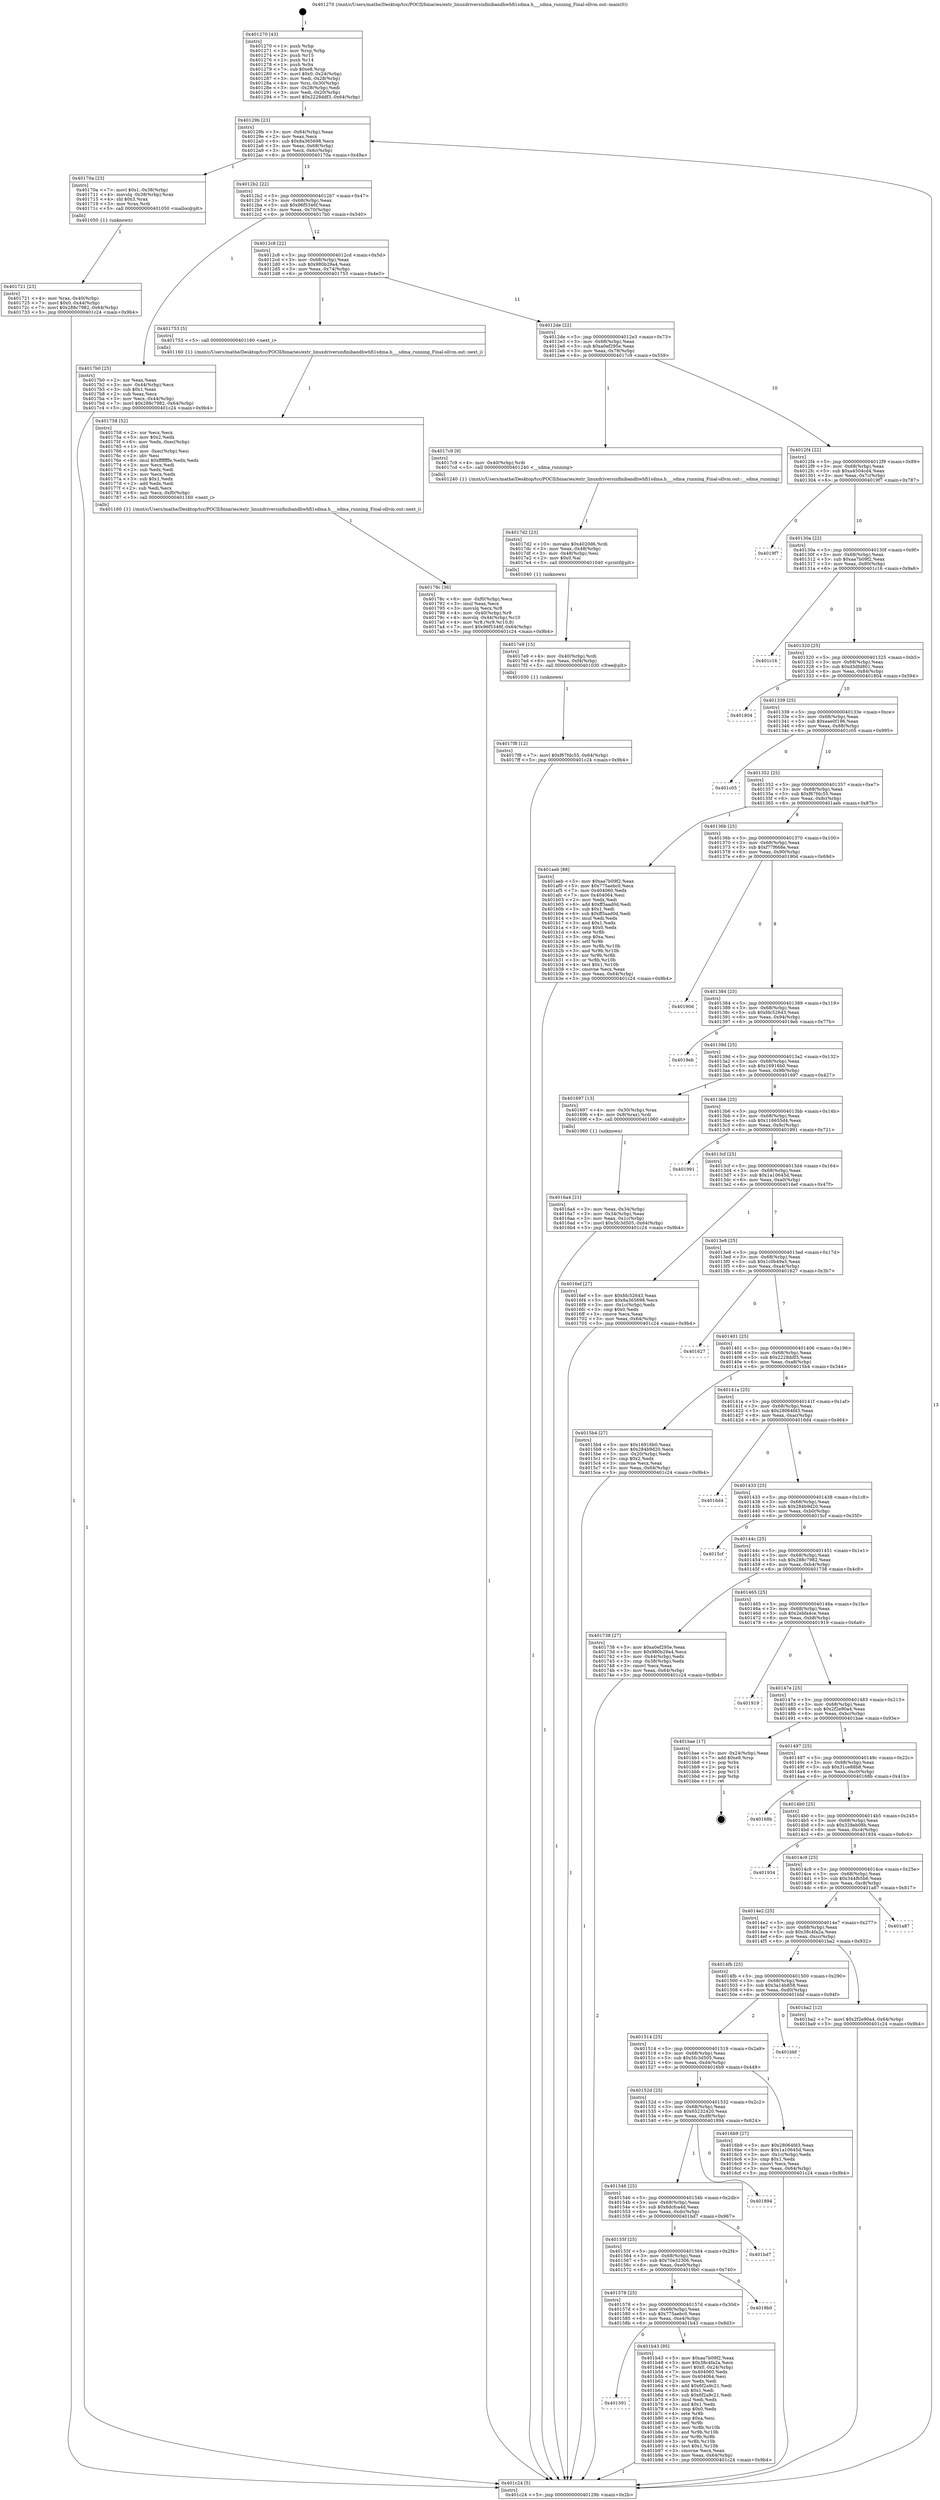 digraph "0x401270" {
  label = "0x401270 (/mnt/c/Users/mathe/Desktop/tcc/POCII/binaries/extr_linuxdriversinfinibandhwhfi1sdma.h___sdma_running_Final-ollvm.out::main(0))"
  labelloc = "t"
  node[shape=record]

  Entry [label="",width=0.3,height=0.3,shape=circle,fillcolor=black,style=filled]
  "0x40129b" [label="{
     0x40129b [23]\l
     | [instrs]\l
     &nbsp;&nbsp;0x40129b \<+3\>: mov -0x64(%rbp),%eax\l
     &nbsp;&nbsp;0x40129e \<+2\>: mov %eax,%ecx\l
     &nbsp;&nbsp;0x4012a0 \<+6\>: sub $0x8a365698,%ecx\l
     &nbsp;&nbsp;0x4012a6 \<+3\>: mov %eax,-0x68(%rbp)\l
     &nbsp;&nbsp;0x4012a9 \<+3\>: mov %ecx,-0x6c(%rbp)\l
     &nbsp;&nbsp;0x4012ac \<+6\>: je 000000000040170a \<main+0x49a\>\l
  }"]
  "0x40170a" [label="{
     0x40170a [23]\l
     | [instrs]\l
     &nbsp;&nbsp;0x40170a \<+7\>: movl $0x1,-0x38(%rbp)\l
     &nbsp;&nbsp;0x401711 \<+4\>: movslq -0x38(%rbp),%rax\l
     &nbsp;&nbsp;0x401715 \<+4\>: shl $0x3,%rax\l
     &nbsp;&nbsp;0x401719 \<+3\>: mov %rax,%rdi\l
     &nbsp;&nbsp;0x40171c \<+5\>: call 0000000000401050 \<malloc@plt\>\l
     | [calls]\l
     &nbsp;&nbsp;0x401050 \{1\} (unknown)\l
  }"]
  "0x4012b2" [label="{
     0x4012b2 [22]\l
     | [instrs]\l
     &nbsp;&nbsp;0x4012b2 \<+5\>: jmp 00000000004012b7 \<main+0x47\>\l
     &nbsp;&nbsp;0x4012b7 \<+3\>: mov -0x68(%rbp),%eax\l
     &nbsp;&nbsp;0x4012ba \<+5\>: sub $0x96f5346f,%eax\l
     &nbsp;&nbsp;0x4012bf \<+3\>: mov %eax,-0x70(%rbp)\l
     &nbsp;&nbsp;0x4012c2 \<+6\>: je 00000000004017b0 \<main+0x540\>\l
  }"]
  Exit [label="",width=0.3,height=0.3,shape=circle,fillcolor=black,style=filled,peripheries=2]
  "0x4017b0" [label="{
     0x4017b0 [25]\l
     | [instrs]\l
     &nbsp;&nbsp;0x4017b0 \<+2\>: xor %eax,%eax\l
     &nbsp;&nbsp;0x4017b2 \<+3\>: mov -0x44(%rbp),%ecx\l
     &nbsp;&nbsp;0x4017b5 \<+3\>: sub $0x1,%eax\l
     &nbsp;&nbsp;0x4017b8 \<+2\>: sub %eax,%ecx\l
     &nbsp;&nbsp;0x4017ba \<+3\>: mov %ecx,-0x44(%rbp)\l
     &nbsp;&nbsp;0x4017bd \<+7\>: movl $0x288c7982,-0x64(%rbp)\l
     &nbsp;&nbsp;0x4017c4 \<+5\>: jmp 0000000000401c24 \<main+0x9b4\>\l
  }"]
  "0x4012c8" [label="{
     0x4012c8 [22]\l
     | [instrs]\l
     &nbsp;&nbsp;0x4012c8 \<+5\>: jmp 00000000004012cd \<main+0x5d\>\l
     &nbsp;&nbsp;0x4012cd \<+3\>: mov -0x68(%rbp),%eax\l
     &nbsp;&nbsp;0x4012d0 \<+5\>: sub $0x980b29a4,%eax\l
     &nbsp;&nbsp;0x4012d5 \<+3\>: mov %eax,-0x74(%rbp)\l
     &nbsp;&nbsp;0x4012d8 \<+6\>: je 0000000000401753 \<main+0x4e3\>\l
  }"]
  "0x401591" [label="{
     0x401591\l
  }", style=dashed]
  "0x401753" [label="{
     0x401753 [5]\l
     | [instrs]\l
     &nbsp;&nbsp;0x401753 \<+5\>: call 0000000000401160 \<next_i\>\l
     | [calls]\l
     &nbsp;&nbsp;0x401160 \{1\} (/mnt/c/Users/mathe/Desktop/tcc/POCII/binaries/extr_linuxdriversinfinibandhwhfi1sdma.h___sdma_running_Final-ollvm.out::next_i)\l
  }"]
  "0x4012de" [label="{
     0x4012de [22]\l
     | [instrs]\l
     &nbsp;&nbsp;0x4012de \<+5\>: jmp 00000000004012e3 \<main+0x73\>\l
     &nbsp;&nbsp;0x4012e3 \<+3\>: mov -0x68(%rbp),%eax\l
     &nbsp;&nbsp;0x4012e6 \<+5\>: sub $0xa0ef295e,%eax\l
     &nbsp;&nbsp;0x4012eb \<+3\>: mov %eax,-0x78(%rbp)\l
     &nbsp;&nbsp;0x4012ee \<+6\>: je 00000000004017c9 \<main+0x559\>\l
  }"]
  "0x401b43" [label="{
     0x401b43 [95]\l
     | [instrs]\l
     &nbsp;&nbsp;0x401b43 \<+5\>: mov $0xaa7b09f2,%eax\l
     &nbsp;&nbsp;0x401b48 \<+5\>: mov $0x38c4fa2a,%ecx\l
     &nbsp;&nbsp;0x401b4d \<+7\>: movl $0x0,-0x24(%rbp)\l
     &nbsp;&nbsp;0x401b54 \<+7\>: mov 0x404060,%edx\l
     &nbsp;&nbsp;0x401b5b \<+7\>: mov 0x404064,%esi\l
     &nbsp;&nbsp;0x401b62 \<+2\>: mov %edx,%edi\l
     &nbsp;&nbsp;0x401b64 \<+6\>: add $0x6f2a9c21,%edi\l
     &nbsp;&nbsp;0x401b6a \<+3\>: sub $0x1,%edi\l
     &nbsp;&nbsp;0x401b6d \<+6\>: sub $0x6f2a9c21,%edi\l
     &nbsp;&nbsp;0x401b73 \<+3\>: imul %edi,%edx\l
     &nbsp;&nbsp;0x401b76 \<+3\>: and $0x1,%edx\l
     &nbsp;&nbsp;0x401b79 \<+3\>: cmp $0x0,%edx\l
     &nbsp;&nbsp;0x401b7c \<+4\>: sete %r8b\l
     &nbsp;&nbsp;0x401b80 \<+3\>: cmp $0xa,%esi\l
     &nbsp;&nbsp;0x401b83 \<+4\>: setl %r9b\l
     &nbsp;&nbsp;0x401b87 \<+3\>: mov %r8b,%r10b\l
     &nbsp;&nbsp;0x401b8a \<+3\>: and %r9b,%r10b\l
     &nbsp;&nbsp;0x401b8d \<+3\>: xor %r9b,%r8b\l
     &nbsp;&nbsp;0x401b90 \<+3\>: or %r8b,%r10b\l
     &nbsp;&nbsp;0x401b93 \<+4\>: test $0x1,%r10b\l
     &nbsp;&nbsp;0x401b97 \<+3\>: cmovne %ecx,%eax\l
     &nbsp;&nbsp;0x401b9a \<+3\>: mov %eax,-0x64(%rbp)\l
     &nbsp;&nbsp;0x401b9d \<+5\>: jmp 0000000000401c24 \<main+0x9b4\>\l
  }"]
  "0x4017c9" [label="{
     0x4017c9 [9]\l
     | [instrs]\l
     &nbsp;&nbsp;0x4017c9 \<+4\>: mov -0x40(%rbp),%rdi\l
     &nbsp;&nbsp;0x4017cd \<+5\>: call 0000000000401240 \<__sdma_running\>\l
     | [calls]\l
     &nbsp;&nbsp;0x401240 \{1\} (/mnt/c/Users/mathe/Desktop/tcc/POCII/binaries/extr_linuxdriversinfinibandhwhfi1sdma.h___sdma_running_Final-ollvm.out::__sdma_running)\l
  }"]
  "0x4012f4" [label="{
     0x4012f4 [22]\l
     | [instrs]\l
     &nbsp;&nbsp;0x4012f4 \<+5\>: jmp 00000000004012f9 \<main+0x89\>\l
     &nbsp;&nbsp;0x4012f9 \<+3\>: mov -0x68(%rbp),%eax\l
     &nbsp;&nbsp;0x4012fc \<+5\>: sub $0xa4504cd4,%eax\l
     &nbsp;&nbsp;0x401301 \<+3\>: mov %eax,-0x7c(%rbp)\l
     &nbsp;&nbsp;0x401304 \<+6\>: je 00000000004019f7 \<main+0x787\>\l
  }"]
  "0x401578" [label="{
     0x401578 [25]\l
     | [instrs]\l
     &nbsp;&nbsp;0x401578 \<+5\>: jmp 000000000040157d \<main+0x30d\>\l
     &nbsp;&nbsp;0x40157d \<+3\>: mov -0x68(%rbp),%eax\l
     &nbsp;&nbsp;0x401580 \<+5\>: sub $0x775aebc0,%eax\l
     &nbsp;&nbsp;0x401585 \<+6\>: mov %eax,-0xe4(%rbp)\l
     &nbsp;&nbsp;0x40158b \<+6\>: je 0000000000401b43 \<main+0x8d3\>\l
  }"]
  "0x4019f7" [label="{
     0x4019f7\l
  }", style=dashed]
  "0x40130a" [label="{
     0x40130a [22]\l
     | [instrs]\l
     &nbsp;&nbsp;0x40130a \<+5\>: jmp 000000000040130f \<main+0x9f\>\l
     &nbsp;&nbsp;0x40130f \<+3\>: mov -0x68(%rbp),%eax\l
     &nbsp;&nbsp;0x401312 \<+5\>: sub $0xaa7b09f2,%eax\l
     &nbsp;&nbsp;0x401317 \<+3\>: mov %eax,-0x80(%rbp)\l
     &nbsp;&nbsp;0x40131a \<+6\>: je 0000000000401c16 \<main+0x9a6\>\l
  }"]
  "0x4019b0" [label="{
     0x4019b0\l
  }", style=dashed]
  "0x401c16" [label="{
     0x401c16\l
  }", style=dashed]
  "0x401320" [label="{
     0x401320 [25]\l
     | [instrs]\l
     &nbsp;&nbsp;0x401320 \<+5\>: jmp 0000000000401325 \<main+0xb5\>\l
     &nbsp;&nbsp;0x401325 \<+3\>: mov -0x68(%rbp),%eax\l
     &nbsp;&nbsp;0x401328 \<+5\>: sub $0xd3dfd801,%eax\l
     &nbsp;&nbsp;0x40132d \<+6\>: mov %eax,-0x84(%rbp)\l
     &nbsp;&nbsp;0x401333 \<+6\>: je 0000000000401804 \<main+0x594\>\l
  }"]
  "0x40155f" [label="{
     0x40155f [25]\l
     | [instrs]\l
     &nbsp;&nbsp;0x40155f \<+5\>: jmp 0000000000401564 \<main+0x2f4\>\l
     &nbsp;&nbsp;0x401564 \<+3\>: mov -0x68(%rbp),%eax\l
     &nbsp;&nbsp;0x401567 \<+5\>: sub $0x70e32306,%eax\l
     &nbsp;&nbsp;0x40156c \<+6\>: mov %eax,-0xe0(%rbp)\l
     &nbsp;&nbsp;0x401572 \<+6\>: je 00000000004019b0 \<main+0x740\>\l
  }"]
  "0x401804" [label="{
     0x401804\l
  }", style=dashed]
  "0x401339" [label="{
     0x401339 [25]\l
     | [instrs]\l
     &nbsp;&nbsp;0x401339 \<+5\>: jmp 000000000040133e \<main+0xce\>\l
     &nbsp;&nbsp;0x40133e \<+3\>: mov -0x68(%rbp),%eax\l
     &nbsp;&nbsp;0x401341 \<+5\>: sub $0xeae0f196,%eax\l
     &nbsp;&nbsp;0x401346 \<+6\>: mov %eax,-0x88(%rbp)\l
     &nbsp;&nbsp;0x40134c \<+6\>: je 0000000000401c05 \<main+0x995\>\l
  }"]
  "0x401bd7" [label="{
     0x401bd7\l
  }", style=dashed]
  "0x401c05" [label="{
     0x401c05\l
  }", style=dashed]
  "0x401352" [label="{
     0x401352 [25]\l
     | [instrs]\l
     &nbsp;&nbsp;0x401352 \<+5\>: jmp 0000000000401357 \<main+0xe7\>\l
     &nbsp;&nbsp;0x401357 \<+3\>: mov -0x68(%rbp),%eax\l
     &nbsp;&nbsp;0x40135a \<+5\>: sub $0xf67fdc55,%eax\l
     &nbsp;&nbsp;0x40135f \<+6\>: mov %eax,-0x8c(%rbp)\l
     &nbsp;&nbsp;0x401365 \<+6\>: je 0000000000401aeb \<main+0x87b\>\l
  }"]
  "0x401546" [label="{
     0x401546 [25]\l
     | [instrs]\l
     &nbsp;&nbsp;0x401546 \<+5\>: jmp 000000000040154b \<main+0x2db\>\l
     &nbsp;&nbsp;0x40154b \<+3\>: mov -0x68(%rbp),%eax\l
     &nbsp;&nbsp;0x40154e \<+5\>: sub $0x6dcfca4d,%eax\l
     &nbsp;&nbsp;0x401553 \<+6\>: mov %eax,-0xdc(%rbp)\l
     &nbsp;&nbsp;0x401559 \<+6\>: je 0000000000401bd7 \<main+0x967\>\l
  }"]
  "0x401aeb" [label="{
     0x401aeb [88]\l
     | [instrs]\l
     &nbsp;&nbsp;0x401aeb \<+5\>: mov $0xaa7b09f2,%eax\l
     &nbsp;&nbsp;0x401af0 \<+5\>: mov $0x775aebc0,%ecx\l
     &nbsp;&nbsp;0x401af5 \<+7\>: mov 0x404060,%edx\l
     &nbsp;&nbsp;0x401afc \<+7\>: mov 0x404064,%esi\l
     &nbsp;&nbsp;0x401b03 \<+2\>: mov %edx,%edi\l
     &nbsp;&nbsp;0x401b05 \<+6\>: add $0xff3aad0d,%edi\l
     &nbsp;&nbsp;0x401b0b \<+3\>: sub $0x1,%edi\l
     &nbsp;&nbsp;0x401b0e \<+6\>: sub $0xff3aad0d,%edi\l
     &nbsp;&nbsp;0x401b14 \<+3\>: imul %edi,%edx\l
     &nbsp;&nbsp;0x401b17 \<+3\>: and $0x1,%edx\l
     &nbsp;&nbsp;0x401b1a \<+3\>: cmp $0x0,%edx\l
     &nbsp;&nbsp;0x401b1d \<+4\>: sete %r8b\l
     &nbsp;&nbsp;0x401b21 \<+3\>: cmp $0xa,%esi\l
     &nbsp;&nbsp;0x401b24 \<+4\>: setl %r9b\l
     &nbsp;&nbsp;0x401b28 \<+3\>: mov %r8b,%r10b\l
     &nbsp;&nbsp;0x401b2b \<+3\>: and %r9b,%r10b\l
     &nbsp;&nbsp;0x401b2e \<+3\>: xor %r9b,%r8b\l
     &nbsp;&nbsp;0x401b31 \<+3\>: or %r8b,%r10b\l
     &nbsp;&nbsp;0x401b34 \<+4\>: test $0x1,%r10b\l
     &nbsp;&nbsp;0x401b38 \<+3\>: cmovne %ecx,%eax\l
     &nbsp;&nbsp;0x401b3b \<+3\>: mov %eax,-0x64(%rbp)\l
     &nbsp;&nbsp;0x401b3e \<+5\>: jmp 0000000000401c24 \<main+0x9b4\>\l
  }"]
  "0x40136b" [label="{
     0x40136b [25]\l
     | [instrs]\l
     &nbsp;&nbsp;0x40136b \<+5\>: jmp 0000000000401370 \<main+0x100\>\l
     &nbsp;&nbsp;0x401370 \<+3\>: mov -0x68(%rbp),%eax\l
     &nbsp;&nbsp;0x401373 \<+5\>: sub $0xf77f668e,%eax\l
     &nbsp;&nbsp;0x401378 \<+6\>: mov %eax,-0x90(%rbp)\l
     &nbsp;&nbsp;0x40137e \<+6\>: je 000000000040190d \<main+0x69d\>\l
  }"]
  "0x401894" [label="{
     0x401894\l
  }", style=dashed]
  "0x40190d" [label="{
     0x40190d\l
  }", style=dashed]
  "0x401384" [label="{
     0x401384 [25]\l
     | [instrs]\l
     &nbsp;&nbsp;0x401384 \<+5\>: jmp 0000000000401389 \<main+0x119\>\l
     &nbsp;&nbsp;0x401389 \<+3\>: mov -0x68(%rbp),%eax\l
     &nbsp;&nbsp;0x40138c \<+5\>: sub $0xfdc52643,%eax\l
     &nbsp;&nbsp;0x401391 \<+6\>: mov %eax,-0x94(%rbp)\l
     &nbsp;&nbsp;0x401397 \<+6\>: je 00000000004019eb \<main+0x77b\>\l
  }"]
  "0x4017f8" [label="{
     0x4017f8 [12]\l
     | [instrs]\l
     &nbsp;&nbsp;0x4017f8 \<+7\>: movl $0xf67fdc55,-0x64(%rbp)\l
     &nbsp;&nbsp;0x4017ff \<+5\>: jmp 0000000000401c24 \<main+0x9b4\>\l
  }"]
  "0x4019eb" [label="{
     0x4019eb\l
  }", style=dashed]
  "0x40139d" [label="{
     0x40139d [25]\l
     | [instrs]\l
     &nbsp;&nbsp;0x40139d \<+5\>: jmp 00000000004013a2 \<main+0x132\>\l
     &nbsp;&nbsp;0x4013a2 \<+3\>: mov -0x68(%rbp),%eax\l
     &nbsp;&nbsp;0x4013a5 \<+5\>: sub $0x16916b0,%eax\l
     &nbsp;&nbsp;0x4013aa \<+6\>: mov %eax,-0x98(%rbp)\l
     &nbsp;&nbsp;0x4013b0 \<+6\>: je 0000000000401697 \<main+0x427\>\l
  }"]
  "0x4017e9" [label="{
     0x4017e9 [15]\l
     | [instrs]\l
     &nbsp;&nbsp;0x4017e9 \<+4\>: mov -0x40(%rbp),%rdi\l
     &nbsp;&nbsp;0x4017ed \<+6\>: mov %eax,-0xf4(%rbp)\l
     &nbsp;&nbsp;0x4017f3 \<+5\>: call 0000000000401030 \<free@plt\>\l
     | [calls]\l
     &nbsp;&nbsp;0x401030 \{1\} (unknown)\l
  }"]
  "0x401697" [label="{
     0x401697 [13]\l
     | [instrs]\l
     &nbsp;&nbsp;0x401697 \<+4\>: mov -0x30(%rbp),%rax\l
     &nbsp;&nbsp;0x40169b \<+4\>: mov 0x8(%rax),%rdi\l
     &nbsp;&nbsp;0x40169f \<+5\>: call 0000000000401060 \<atoi@plt\>\l
     | [calls]\l
     &nbsp;&nbsp;0x401060 \{1\} (unknown)\l
  }"]
  "0x4013b6" [label="{
     0x4013b6 [25]\l
     | [instrs]\l
     &nbsp;&nbsp;0x4013b6 \<+5\>: jmp 00000000004013bb \<main+0x14b\>\l
     &nbsp;&nbsp;0x4013bb \<+3\>: mov -0x68(%rbp),%eax\l
     &nbsp;&nbsp;0x4013be \<+5\>: sub $0x116655d4,%eax\l
     &nbsp;&nbsp;0x4013c3 \<+6\>: mov %eax,-0x9c(%rbp)\l
     &nbsp;&nbsp;0x4013c9 \<+6\>: je 0000000000401991 \<main+0x721\>\l
  }"]
  "0x4017d2" [label="{
     0x4017d2 [23]\l
     | [instrs]\l
     &nbsp;&nbsp;0x4017d2 \<+10\>: movabs $0x4020d6,%rdi\l
     &nbsp;&nbsp;0x4017dc \<+3\>: mov %eax,-0x48(%rbp)\l
     &nbsp;&nbsp;0x4017df \<+3\>: mov -0x48(%rbp),%esi\l
     &nbsp;&nbsp;0x4017e2 \<+2\>: mov $0x0,%al\l
     &nbsp;&nbsp;0x4017e4 \<+5\>: call 0000000000401040 \<printf@plt\>\l
     | [calls]\l
     &nbsp;&nbsp;0x401040 \{1\} (unknown)\l
  }"]
  "0x401991" [label="{
     0x401991\l
  }", style=dashed]
  "0x4013cf" [label="{
     0x4013cf [25]\l
     | [instrs]\l
     &nbsp;&nbsp;0x4013cf \<+5\>: jmp 00000000004013d4 \<main+0x164\>\l
     &nbsp;&nbsp;0x4013d4 \<+3\>: mov -0x68(%rbp),%eax\l
     &nbsp;&nbsp;0x4013d7 \<+5\>: sub $0x1a10645d,%eax\l
     &nbsp;&nbsp;0x4013dc \<+6\>: mov %eax,-0xa0(%rbp)\l
     &nbsp;&nbsp;0x4013e2 \<+6\>: je 00000000004016ef \<main+0x47f\>\l
  }"]
  "0x40178c" [label="{
     0x40178c [36]\l
     | [instrs]\l
     &nbsp;&nbsp;0x40178c \<+6\>: mov -0xf0(%rbp),%ecx\l
     &nbsp;&nbsp;0x401792 \<+3\>: imul %eax,%ecx\l
     &nbsp;&nbsp;0x401795 \<+3\>: movslq %ecx,%r8\l
     &nbsp;&nbsp;0x401798 \<+4\>: mov -0x40(%rbp),%r9\l
     &nbsp;&nbsp;0x40179c \<+4\>: movslq -0x44(%rbp),%r10\l
     &nbsp;&nbsp;0x4017a0 \<+4\>: mov %r8,(%r9,%r10,8)\l
     &nbsp;&nbsp;0x4017a4 \<+7\>: movl $0x96f5346f,-0x64(%rbp)\l
     &nbsp;&nbsp;0x4017ab \<+5\>: jmp 0000000000401c24 \<main+0x9b4\>\l
  }"]
  "0x4016ef" [label="{
     0x4016ef [27]\l
     | [instrs]\l
     &nbsp;&nbsp;0x4016ef \<+5\>: mov $0xfdc52643,%eax\l
     &nbsp;&nbsp;0x4016f4 \<+5\>: mov $0x8a365698,%ecx\l
     &nbsp;&nbsp;0x4016f9 \<+3\>: mov -0x1c(%rbp),%edx\l
     &nbsp;&nbsp;0x4016fc \<+3\>: cmp $0x0,%edx\l
     &nbsp;&nbsp;0x4016ff \<+3\>: cmove %ecx,%eax\l
     &nbsp;&nbsp;0x401702 \<+3\>: mov %eax,-0x64(%rbp)\l
     &nbsp;&nbsp;0x401705 \<+5\>: jmp 0000000000401c24 \<main+0x9b4\>\l
  }"]
  "0x4013e8" [label="{
     0x4013e8 [25]\l
     | [instrs]\l
     &nbsp;&nbsp;0x4013e8 \<+5\>: jmp 00000000004013ed \<main+0x17d\>\l
     &nbsp;&nbsp;0x4013ed \<+3\>: mov -0x68(%rbp),%eax\l
     &nbsp;&nbsp;0x4013f0 \<+5\>: sub $0x1c0b49a5,%eax\l
     &nbsp;&nbsp;0x4013f5 \<+6\>: mov %eax,-0xa4(%rbp)\l
     &nbsp;&nbsp;0x4013fb \<+6\>: je 0000000000401627 \<main+0x3b7\>\l
  }"]
  "0x401758" [label="{
     0x401758 [52]\l
     | [instrs]\l
     &nbsp;&nbsp;0x401758 \<+2\>: xor %ecx,%ecx\l
     &nbsp;&nbsp;0x40175a \<+5\>: mov $0x2,%edx\l
     &nbsp;&nbsp;0x40175f \<+6\>: mov %edx,-0xec(%rbp)\l
     &nbsp;&nbsp;0x401765 \<+1\>: cltd\l
     &nbsp;&nbsp;0x401766 \<+6\>: mov -0xec(%rbp),%esi\l
     &nbsp;&nbsp;0x40176c \<+2\>: idiv %esi\l
     &nbsp;&nbsp;0x40176e \<+6\>: imul $0xfffffffe,%edx,%edx\l
     &nbsp;&nbsp;0x401774 \<+2\>: mov %ecx,%edi\l
     &nbsp;&nbsp;0x401776 \<+2\>: sub %edx,%edi\l
     &nbsp;&nbsp;0x401778 \<+2\>: mov %ecx,%edx\l
     &nbsp;&nbsp;0x40177a \<+3\>: sub $0x1,%edx\l
     &nbsp;&nbsp;0x40177d \<+2\>: add %edx,%edi\l
     &nbsp;&nbsp;0x40177f \<+2\>: sub %edi,%ecx\l
     &nbsp;&nbsp;0x401781 \<+6\>: mov %ecx,-0xf0(%rbp)\l
     &nbsp;&nbsp;0x401787 \<+5\>: call 0000000000401160 \<next_i\>\l
     | [calls]\l
     &nbsp;&nbsp;0x401160 \{1\} (/mnt/c/Users/mathe/Desktop/tcc/POCII/binaries/extr_linuxdriversinfinibandhwhfi1sdma.h___sdma_running_Final-ollvm.out::next_i)\l
  }"]
  "0x401627" [label="{
     0x401627\l
  }", style=dashed]
  "0x401401" [label="{
     0x401401 [25]\l
     | [instrs]\l
     &nbsp;&nbsp;0x401401 \<+5\>: jmp 0000000000401406 \<main+0x196\>\l
     &nbsp;&nbsp;0x401406 \<+3\>: mov -0x68(%rbp),%eax\l
     &nbsp;&nbsp;0x401409 \<+5\>: sub $0x2228ddf3,%eax\l
     &nbsp;&nbsp;0x40140e \<+6\>: mov %eax,-0xa8(%rbp)\l
     &nbsp;&nbsp;0x401414 \<+6\>: je 00000000004015b4 \<main+0x344\>\l
  }"]
  "0x401721" [label="{
     0x401721 [23]\l
     | [instrs]\l
     &nbsp;&nbsp;0x401721 \<+4\>: mov %rax,-0x40(%rbp)\l
     &nbsp;&nbsp;0x401725 \<+7\>: movl $0x0,-0x44(%rbp)\l
     &nbsp;&nbsp;0x40172c \<+7\>: movl $0x288c7982,-0x64(%rbp)\l
     &nbsp;&nbsp;0x401733 \<+5\>: jmp 0000000000401c24 \<main+0x9b4\>\l
  }"]
  "0x4015b4" [label="{
     0x4015b4 [27]\l
     | [instrs]\l
     &nbsp;&nbsp;0x4015b4 \<+5\>: mov $0x16916b0,%eax\l
     &nbsp;&nbsp;0x4015b9 \<+5\>: mov $0x284b9d20,%ecx\l
     &nbsp;&nbsp;0x4015be \<+3\>: mov -0x20(%rbp),%edx\l
     &nbsp;&nbsp;0x4015c1 \<+3\>: cmp $0x2,%edx\l
     &nbsp;&nbsp;0x4015c4 \<+3\>: cmovne %ecx,%eax\l
     &nbsp;&nbsp;0x4015c7 \<+3\>: mov %eax,-0x64(%rbp)\l
     &nbsp;&nbsp;0x4015ca \<+5\>: jmp 0000000000401c24 \<main+0x9b4\>\l
  }"]
  "0x40141a" [label="{
     0x40141a [25]\l
     | [instrs]\l
     &nbsp;&nbsp;0x40141a \<+5\>: jmp 000000000040141f \<main+0x1af\>\l
     &nbsp;&nbsp;0x40141f \<+3\>: mov -0x68(%rbp),%eax\l
     &nbsp;&nbsp;0x401422 \<+5\>: sub $0x28064fd3,%eax\l
     &nbsp;&nbsp;0x401427 \<+6\>: mov %eax,-0xac(%rbp)\l
     &nbsp;&nbsp;0x40142d \<+6\>: je 00000000004016d4 \<main+0x464\>\l
  }"]
  "0x401c24" [label="{
     0x401c24 [5]\l
     | [instrs]\l
     &nbsp;&nbsp;0x401c24 \<+5\>: jmp 000000000040129b \<main+0x2b\>\l
  }"]
  "0x401270" [label="{
     0x401270 [43]\l
     | [instrs]\l
     &nbsp;&nbsp;0x401270 \<+1\>: push %rbp\l
     &nbsp;&nbsp;0x401271 \<+3\>: mov %rsp,%rbp\l
     &nbsp;&nbsp;0x401274 \<+2\>: push %r15\l
     &nbsp;&nbsp;0x401276 \<+2\>: push %r14\l
     &nbsp;&nbsp;0x401278 \<+1\>: push %rbx\l
     &nbsp;&nbsp;0x401279 \<+7\>: sub $0xe8,%rsp\l
     &nbsp;&nbsp;0x401280 \<+7\>: movl $0x0,-0x24(%rbp)\l
     &nbsp;&nbsp;0x401287 \<+3\>: mov %edi,-0x28(%rbp)\l
     &nbsp;&nbsp;0x40128a \<+4\>: mov %rsi,-0x30(%rbp)\l
     &nbsp;&nbsp;0x40128e \<+3\>: mov -0x28(%rbp),%edi\l
     &nbsp;&nbsp;0x401291 \<+3\>: mov %edi,-0x20(%rbp)\l
     &nbsp;&nbsp;0x401294 \<+7\>: movl $0x2228ddf3,-0x64(%rbp)\l
  }"]
  "0x4016a4" [label="{
     0x4016a4 [21]\l
     | [instrs]\l
     &nbsp;&nbsp;0x4016a4 \<+3\>: mov %eax,-0x34(%rbp)\l
     &nbsp;&nbsp;0x4016a7 \<+3\>: mov -0x34(%rbp),%eax\l
     &nbsp;&nbsp;0x4016aa \<+3\>: mov %eax,-0x1c(%rbp)\l
     &nbsp;&nbsp;0x4016ad \<+7\>: movl $0x5fc3d505,-0x64(%rbp)\l
     &nbsp;&nbsp;0x4016b4 \<+5\>: jmp 0000000000401c24 \<main+0x9b4\>\l
  }"]
  "0x40152d" [label="{
     0x40152d [25]\l
     | [instrs]\l
     &nbsp;&nbsp;0x40152d \<+5\>: jmp 0000000000401532 \<main+0x2c2\>\l
     &nbsp;&nbsp;0x401532 \<+3\>: mov -0x68(%rbp),%eax\l
     &nbsp;&nbsp;0x401535 \<+5\>: sub $0x65232420,%eax\l
     &nbsp;&nbsp;0x40153a \<+6\>: mov %eax,-0xd8(%rbp)\l
     &nbsp;&nbsp;0x401540 \<+6\>: je 0000000000401894 \<main+0x624\>\l
  }"]
  "0x4016d4" [label="{
     0x4016d4\l
  }", style=dashed]
  "0x401433" [label="{
     0x401433 [25]\l
     | [instrs]\l
     &nbsp;&nbsp;0x401433 \<+5\>: jmp 0000000000401438 \<main+0x1c8\>\l
     &nbsp;&nbsp;0x401438 \<+3\>: mov -0x68(%rbp),%eax\l
     &nbsp;&nbsp;0x40143b \<+5\>: sub $0x284b9d20,%eax\l
     &nbsp;&nbsp;0x401440 \<+6\>: mov %eax,-0xb0(%rbp)\l
     &nbsp;&nbsp;0x401446 \<+6\>: je 00000000004015cf \<main+0x35f\>\l
  }"]
  "0x4016b9" [label="{
     0x4016b9 [27]\l
     | [instrs]\l
     &nbsp;&nbsp;0x4016b9 \<+5\>: mov $0x28064fd3,%eax\l
     &nbsp;&nbsp;0x4016be \<+5\>: mov $0x1a10645d,%ecx\l
     &nbsp;&nbsp;0x4016c3 \<+3\>: mov -0x1c(%rbp),%edx\l
     &nbsp;&nbsp;0x4016c6 \<+3\>: cmp $0x1,%edx\l
     &nbsp;&nbsp;0x4016c9 \<+3\>: cmovl %ecx,%eax\l
     &nbsp;&nbsp;0x4016cc \<+3\>: mov %eax,-0x64(%rbp)\l
     &nbsp;&nbsp;0x4016cf \<+5\>: jmp 0000000000401c24 \<main+0x9b4\>\l
  }"]
  "0x4015cf" [label="{
     0x4015cf\l
  }", style=dashed]
  "0x40144c" [label="{
     0x40144c [25]\l
     | [instrs]\l
     &nbsp;&nbsp;0x40144c \<+5\>: jmp 0000000000401451 \<main+0x1e1\>\l
     &nbsp;&nbsp;0x401451 \<+3\>: mov -0x68(%rbp),%eax\l
     &nbsp;&nbsp;0x401454 \<+5\>: sub $0x288c7982,%eax\l
     &nbsp;&nbsp;0x401459 \<+6\>: mov %eax,-0xb4(%rbp)\l
     &nbsp;&nbsp;0x40145f \<+6\>: je 0000000000401738 \<main+0x4c8\>\l
  }"]
  "0x401514" [label="{
     0x401514 [25]\l
     | [instrs]\l
     &nbsp;&nbsp;0x401514 \<+5\>: jmp 0000000000401519 \<main+0x2a9\>\l
     &nbsp;&nbsp;0x401519 \<+3\>: mov -0x68(%rbp),%eax\l
     &nbsp;&nbsp;0x40151c \<+5\>: sub $0x5fc3d505,%eax\l
     &nbsp;&nbsp;0x401521 \<+6\>: mov %eax,-0xd4(%rbp)\l
     &nbsp;&nbsp;0x401527 \<+6\>: je 00000000004016b9 \<main+0x449\>\l
  }"]
  "0x401738" [label="{
     0x401738 [27]\l
     | [instrs]\l
     &nbsp;&nbsp;0x401738 \<+5\>: mov $0xa0ef295e,%eax\l
     &nbsp;&nbsp;0x40173d \<+5\>: mov $0x980b29a4,%ecx\l
     &nbsp;&nbsp;0x401742 \<+3\>: mov -0x44(%rbp),%edx\l
     &nbsp;&nbsp;0x401745 \<+3\>: cmp -0x38(%rbp),%edx\l
     &nbsp;&nbsp;0x401748 \<+3\>: cmovl %ecx,%eax\l
     &nbsp;&nbsp;0x40174b \<+3\>: mov %eax,-0x64(%rbp)\l
     &nbsp;&nbsp;0x40174e \<+5\>: jmp 0000000000401c24 \<main+0x9b4\>\l
  }"]
  "0x401465" [label="{
     0x401465 [25]\l
     | [instrs]\l
     &nbsp;&nbsp;0x401465 \<+5\>: jmp 000000000040146a \<main+0x1fa\>\l
     &nbsp;&nbsp;0x40146a \<+3\>: mov -0x68(%rbp),%eax\l
     &nbsp;&nbsp;0x40146d \<+5\>: sub $0x2ebfa4ce,%eax\l
     &nbsp;&nbsp;0x401472 \<+6\>: mov %eax,-0xb8(%rbp)\l
     &nbsp;&nbsp;0x401478 \<+6\>: je 0000000000401919 \<main+0x6a9\>\l
  }"]
  "0x401bbf" [label="{
     0x401bbf\l
  }", style=dashed]
  "0x401919" [label="{
     0x401919\l
  }", style=dashed]
  "0x40147e" [label="{
     0x40147e [25]\l
     | [instrs]\l
     &nbsp;&nbsp;0x40147e \<+5\>: jmp 0000000000401483 \<main+0x213\>\l
     &nbsp;&nbsp;0x401483 \<+3\>: mov -0x68(%rbp),%eax\l
     &nbsp;&nbsp;0x401486 \<+5\>: sub $0x2f2e90a4,%eax\l
     &nbsp;&nbsp;0x40148b \<+6\>: mov %eax,-0xbc(%rbp)\l
     &nbsp;&nbsp;0x401491 \<+6\>: je 0000000000401bae \<main+0x93e\>\l
  }"]
  "0x4014fb" [label="{
     0x4014fb [25]\l
     | [instrs]\l
     &nbsp;&nbsp;0x4014fb \<+5\>: jmp 0000000000401500 \<main+0x290\>\l
     &nbsp;&nbsp;0x401500 \<+3\>: mov -0x68(%rbp),%eax\l
     &nbsp;&nbsp;0x401503 \<+5\>: sub $0x3a14b858,%eax\l
     &nbsp;&nbsp;0x401508 \<+6\>: mov %eax,-0xd0(%rbp)\l
     &nbsp;&nbsp;0x40150e \<+6\>: je 0000000000401bbf \<main+0x94f\>\l
  }"]
  "0x401bae" [label="{
     0x401bae [17]\l
     | [instrs]\l
     &nbsp;&nbsp;0x401bae \<+3\>: mov -0x24(%rbp),%eax\l
     &nbsp;&nbsp;0x401bb1 \<+7\>: add $0xe8,%rsp\l
     &nbsp;&nbsp;0x401bb8 \<+1\>: pop %rbx\l
     &nbsp;&nbsp;0x401bb9 \<+2\>: pop %r14\l
     &nbsp;&nbsp;0x401bbb \<+2\>: pop %r15\l
     &nbsp;&nbsp;0x401bbd \<+1\>: pop %rbp\l
     &nbsp;&nbsp;0x401bbe \<+1\>: ret\l
  }"]
  "0x401497" [label="{
     0x401497 [25]\l
     | [instrs]\l
     &nbsp;&nbsp;0x401497 \<+5\>: jmp 000000000040149c \<main+0x22c\>\l
     &nbsp;&nbsp;0x40149c \<+3\>: mov -0x68(%rbp),%eax\l
     &nbsp;&nbsp;0x40149f \<+5\>: sub $0x31ce88b8,%eax\l
     &nbsp;&nbsp;0x4014a4 \<+6\>: mov %eax,-0xc0(%rbp)\l
     &nbsp;&nbsp;0x4014aa \<+6\>: je 000000000040168b \<main+0x41b\>\l
  }"]
  "0x401ba2" [label="{
     0x401ba2 [12]\l
     | [instrs]\l
     &nbsp;&nbsp;0x401ba2 \<+7\>: movl $0x2f2e90a4,-0x64(%rbp)\l
     &nbsp;&nbsp;0x401ba9 \<+5\>: jmp 0000000000401c24 \<main+0x9b4\>\l
  }"]
  "0x40168b" [label="{
     0x40168b\l
  }", style=dashed]
  "0x4014b0" [label="{
     0x4014b0 [25]\l
     | [instrs]\l
     &nbsp;&nbsp;0x4014b0 \<+5\>: jmp 00000000004014b5 \<main+0x245\>\l
     &nbsp;&nbsp;0x4014b5 \<+3\>: mov -0x68(%rbp),%eax\l
     &nbsp;&nbsp;0x4014b8 \<+5\>: sub $0x328eb08b,%eax\l
     &nbsp;&nbsp;0x4014bd \<+6\>: mov %eax,-0xc4(%rbp)\l
     &nbsp;&nbsp;0x4014c3 \<+6\>: je 0000000000401934 \<main+0x6c4\>\l
  }"]
  "0x4014e2" [label="{
     0x4014e2 [25]\l
     | [instrs]\l
     &nbsp;&nbsp;0x4014e2 \<+5\>: jmp 00000000004014e7 \<main+0x277\>\l
     &nbsp;&nbsp;0x4014e7 \<+3\>: mov -0x68(%rbp),%eax\l
     &nbsp;&nbsp;0x4014ea \<+5\>: sub $0x38c4fa2a,%eax\l
     &nbsp;&nbsp;0x4014ef \<+6\>: mov %eax,-0xcc(%rbp)\l
     &nbsp;&nbsp;0x4014f5 \<+6\>: je 0000000000401ba2 \<main+0x932\>\l
  }"]
  "0x401934" [label="{
     0x401934\l
  }", style=dashed]
  "0x4014c9" [label="{
     0x4014c9 [25]\l
     | [instrs]\l
     &nbsp;&nbsp;0x4014c9 \<+5\>: jmp 00000000004014ce \<main+0x25e\>\l
     &nbsp;&nbsp;0x4014ce \<+3\>: mov -0x68(%rbp),%eax\l
     &nbsp;&nbsp;0x4014d1 \<+5\>: sub $0x344fb5b6,%eax\l
     &nbsp;&nbsp;0x4014d6 \<+6\>: mov %eax,-0xc8(%rbp)\l
     &nbsp;&nbsp;0x4014dc \<+6\>: je 0000000000401a87 \<main+0x817\>\l
  }"]
  "0x401a87" [label="{
     0x401a87\l
  }", style=dashed]
  Entry -> "0x401270" [label=" 1"]
  "0x40129b" -> "0x40170a" [label=" 1"]
  "0x40129b" -> "0x4012b2" [label=" 13"]
  "0x401bae" -> Exit [label=" 1"]
  "0x4012b2" -> "0x4017b0" [label=" 1"]
  "0x4012b2" -> "0x4012c8" [label=" 12"]
  "0x401ba2" -> "0x401c24" [label=" 1"]
  "0x4012c8" -> "0x401753" [label=" 1"]
  "0x4012c8" -> "0x4012de" [label=" 11"]
  "0x401b43" -> "0x401c24" [label=" 1"]
  "0x4012de" -> "0x4017c9" [label=" 1"]
  "0x4012de" -> "0x4012f4" [label=" 10"]
  "0x401578" -> "0x401591" [label=" 0"]
  "0x4012f4" -> "0x4019f7" [label=" 0"]
  "0x4012f4" -> "0x40130a" [label=" 10"]
  "0x401578" -> "0x401b43" [label=" 1"]
  "0x40130a" -> "0x401c16" [label=" 0"]
  "0x40130a" -> "0x401320" [label=" 10"]
  "0x40155f" -> "0x401578" [label=" 1"]
  "0x401320" -> "0x401804" [label=" 0"]
  "0x401320" -> "0x401339" [label=" 10"]
  "0x40155f" -> "0x4019b0" [label=" 0"]
  "0x401339" -> "0x401c05" [label=" 0"]
  "0x401339" -> "0x401352" [label=" 10"]
  "0x401546" -> "0x40155f" [label=" 1"]
  "0x401352" -> "0x401aeb" [label=" 1"]
  "0x401352" -> "0x40136b" [label=" 9"]
  "0x401546" -> "0x401bd7" [label=" 0"]
  "0x40136b" -> "0x40190d" [label=" 0"]
  "0x40136b" -> "0x401384" [label=" 9"]
  "0x40152d" -> "0x401546" [label=" 1"]
  "0x401384" -> "0x4019eb" [label=" 0"]
  "0x401384" -> "0x40139d" [label=" 9"]
  "0x40152d" -> "0x401894" [label=" 0"]
  "0x40139d" -> "0x401697" [label=" 1"]
  "0x40139d" -> "0x4013b6" [label=" 8"]
  "0x401aeb" -> "0x401c24" [label=" 1"]
  "0x4013b6" -> "0x401991" [label=" 0"]
  "0x4013b6" -> "0x4013cf" [label=" 8"]
  "0x4017f8" -> "0x401c24" [label=" 1"]
  "0x4013cf" -> "0x4016ef" [label=" 1"]
  "0x4013cf" -> "0x4013e8" [label=" 7"]
  "0x4017e9" -> "0x4017f8" [label=" 1"]
  "0x4013e8" -> "0x401627" [label=" 0"]
  "0x4013e8" -> "0x401401" [label=" 7"]
  "0x4017d2" -> "0x4017e9" [label=" 1"]
  "0x401401" -> "0x4015b4" [label=" 1"]
  "0x401401" -> "0x40141a" [label=" 6"]
  "0x4015b4" -> "0x401c24" [label=" 1"]
  "0x401270" -> "0x40129b" [label=" 1"]
  "0x401c24" -> "0x40129b" [label=" 13"]
  "0x401697" -> "0x4016a4" [label=" 1"]
  "0x4016a4" -> "0x401c24" [label=" 1"]
  "0x4017c9" -> "0x4017d2" [label=" 1"]
  "0x40141a" -> "0x4016d4" [label=" 0"]
  "0x40141a" -> "0x401433" [label=" 6"]
  "0x4017b0" -> "0x401c24" [label=" 1"]
  "0x401433" -> "0x4015cf" [label=" 0"]
  "0x401433" -> "0x40144c" [label=" 6"]
  "0x40178c" -> "0x401c24" [label=" 1"]
  "0x40144c" -> "0x401738" [label=" 2"]
  "0x40144c" -> "0x401465" [label=" 4"]
  "0x401753" -> "0x401758" [label=" 1"]
  "0x401465" -> "0x401919" [label=" 0"]
  "0x401465" -> "0x40147e" [label=" 4"]
  "0x401738" -> "0x401c24" [label=" 2"]
  "0x40147e" -> "0x401bae" [label=" 1"]
  "0x40147e" -> "0x401497" [label=" 3"]
  "0x40170a" -> "0x401721" [label=" 1"]
  "0x401497" -> "0x40168b" [label=" 0"]
  "0x401497" -> "0x4014b0" [label=" 3"]
  "0x4016ef" -> "0x401c24" [label=" 1"]
  "0x4014b0" -> "0x401934" [label=" 0"]
  "0x4014b0" -> "0x4014c9" [label=" 3"]
  "0x401514" -> "0x40152d" [label=" 1"]
  "0x4014c9" -> "0x401a87" [label=" 0"]
  "0x4014c9" -> "0x4014e2" [label=" 3"]
  "0x4016b9" -> "0x401c24" [label=" 1"]
  "0x4014e2" -> "0x401ba2" [label=" 1"]
  "0x4014e2" -> "0x4014fb" [label=" 2"]
  "0x401721" -> "0x401c24" [label=" 1"]
  "0x4014fb" -> "0x401bbf" [label=" 0"]
  "0x4014fb" -> "0x401514" [label=" 2"]
  "0x401758" -> "0x40178c" [label=" 1"]
  "0x401514" -> "0x4016b9" [label=" 1"]
}
